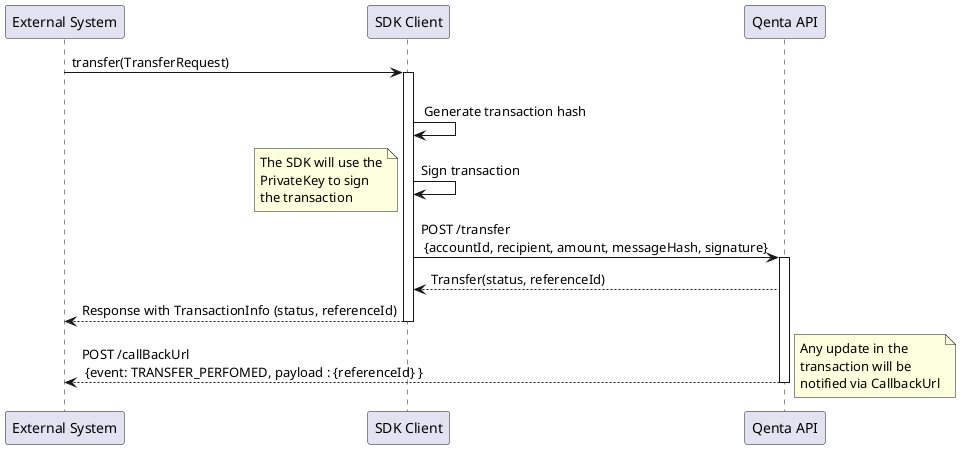 @startuml
participant "External System" as Application
participant "SDK Client" as SdkClient
participant "Qenta API" as Qenta

Application -> SdkClient: transfer(TransferRequest)
activate SdkClient


SdkClient -> SdkClient: \n Generate transaction hash
SdkClient -> SdkClient: Sign transaction

note left
    The SDK will use the
    PrivateKey to sign
    the transaction
end note


SdkClient -> Qenta: POST /transfer \n {accountId, recipient, amount, messageHash, signature}
activate Qenta
Qenta --> SdkClient: Transfer(status, referenceId)

SdkClient --> Application: Response with TransactionInfo (status, referenceId)
deactivate SdkClient

Qenta --> Application: POST /callBackUrl \n {event: TRANSFER_PERFOMED, payload : {referenceId} }
deactivate Qenta
note right
    Any update in the
    transaction will be
    notified via CallbackUrl
end note


@enduml
